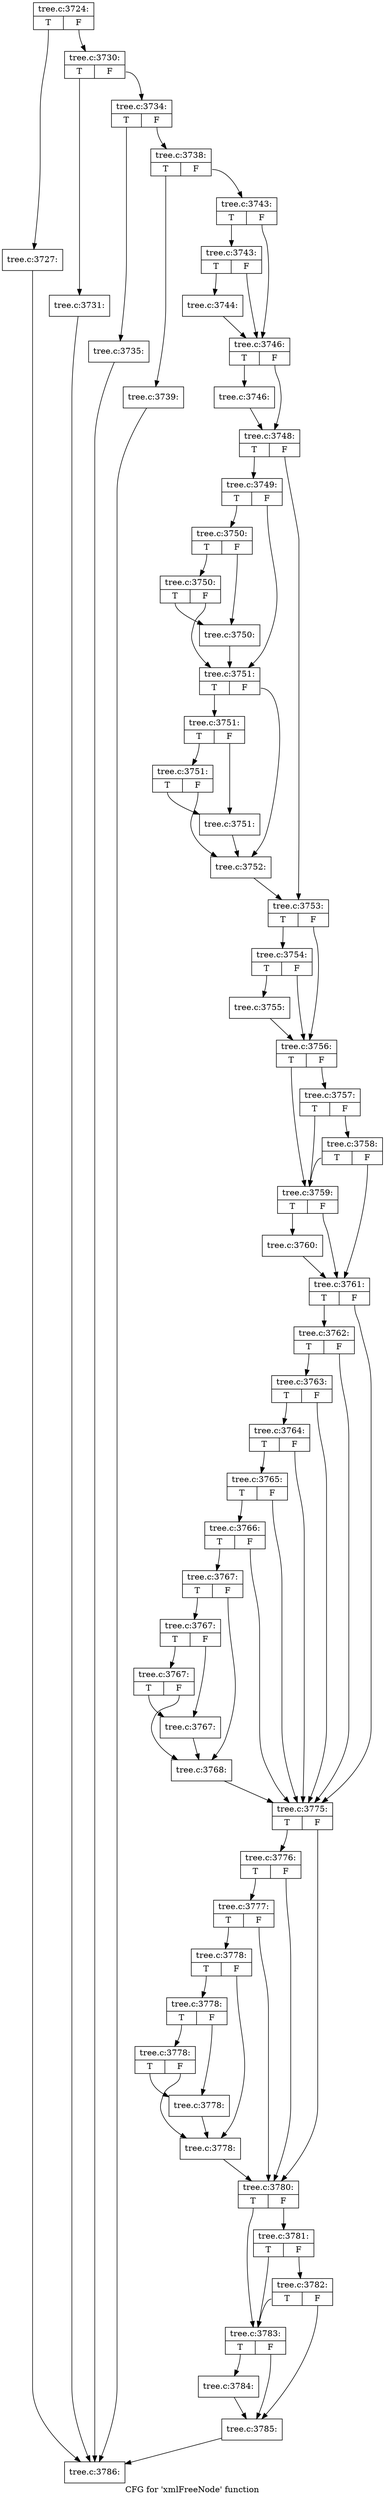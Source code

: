 digraph "CFG for 'xmlFreeNode' function" {
	label="CFG for 'xmlFreeNode' function";

	Node0x4451630 [shape=record,label="{tree.c:3724:|{<s0>T|<s1>F}}"];
	Node0x4451630:s0 -> Node0x4451a00;
	Node0x4451630:s1 -> Node0x4451a50;
	Node0x4451a00 [shape=record,label="{tree.c:3727:}"];
	Node0x4451a00 -> Node0x4451ba0;
	Node0x4451a50 [shape=record,label="{tree.c:3730:|{<s0>T|<s1>F}}"];
	Node0x4451a50:s0 -> Node0x4461380;
	Node0x4451a50:s1 -> Node0x44613d0;
	Node0x4461380 [shape=record,label="{tree.c:3731:}"];
	Node0x4461380 -> Node0x4451ba0;
	Node0x44613d0 [shape=record,label="{tree.c:3734:|{<s0>T|<s1>F}}"];
	Node0x44613d0:s0 -> Node0x4461be0;
	Node0x44613d0:s1 -> Node0x4461c30;
	Node0x4461be0 [shape=record,label="{tree.c:3735:}"];
	Node0x4461be0 -> Node0x4451ba0;
	Node0x4461c30 [shape=record,label="{tree.c:3738:|{<s0>T|<s1>F}}"];
	Node0x4461c30:s0 -> Node0x44623c0;
	Node0x4461c30:s1 -> Node0x4462410;
	Node0x44623c0 [shape=record,label="{tree.c:3739:}"];
	Node0x44623c0 -> Node0x4451ba0;
	Node0x4462410 [shape=record,label="{tree.c:3743:|{<s0>T|<s1>F}}"];
	Node0x4462410:s0 -> Node0x4462c40;
	Node0x4462410:s1 -> Node0x4462bf0;
	Node0x4462c40 [shape=record,label="{tree.c:3743:|{<s0>T|<s1>F}}"];
	Node0x4462c40:s0 -> Node0x4462ba0;
	Node0x4462c40:s1 -> Node0x4462bf0;
	Node0x4462ba0 [shape=record,label="{tree.c:3744:}"];
	Node0x4462ba0 -> Node0x4462bf0;
	Node0x4462bf0 [shape=record,label="{tree.c:3746:|{<s0>T|<s1>F}}"];
	Node0x4462bf0:s0 -> Node0x44633d0;
	Node0x4462bf0:s1 -> Node0x4463420;
	Node0x44633d0 [shape=record,label="{tree.c:3746:}"];
	Node0x44633d0 -> Node0x4463420;
	Node0x4463420 [shape=record,label="{tree.c:3748:|{<s0>T|<s1>F}}"];
	Node0x4463420:s0 -> Node0x4463ca0;
	Node0x4463420:s1 -> Node0x4463cf0;
	Node0x4463ca0 [shape=record,label="{tree.c:3749:|{<s0>T|<s1>F}}"];
	Node0x4463ca0:s0 -> Node0x4464660;
	Node0x4463ca0:s1 -> Node0x4464610;
	Node0x4464660 [shape=record,label="{tree.c:3750:|{<s0>T|<s1>F}}"];
	Node0x4464660:s0 -> Node0x4464950;
	Node0x4464660:s1 -> Node0x44645c0;
	Node0x4464950 [shape=record,label="{tree.c:3750:|{<s0>T|<s1>F}}"];
	Node0x4464950:s0 -> Node0x44645c0;
	Node0x4464950:s1 -> Node0x4464610;
	Node0x44645c0 [shape=record,label="{tree.c:3750:}"];
	Node0x44645c0 -> Node0x4464610;
	Node0x4464610 [shape=record,label="{tree.c:3751:|{<s0>T|<s1>F}}"];
	Node0x4464610:s0 -> Node0x44652c0;
	Node0x4464610:s1 -> Node0x4465270;
	Node0x44652c0 [shape=record,label="{tree.c:3751:|{<s0>T|<s1>F}}"];
	Node0x44652c0:s0 -> Node0x4465530;
	Node0x44652c0:s1 -> Node0x4465220;
	Node0x4465530 [shape=record,label="{tree.c:3751:|{<s0>T|<s1>F}}"];
	Node0x4465530:s0 -> Node0x4465220;
	Node0x4465530:s1 -> Node0x4465270;
	Node0x4465220 [shape=record,label="{tree.c:3751:}"];
	Node0x4465220 -> Node0x4465270;
	Node0x4465270 [shape=record,label="{tree.c:3752:}"];
	Node0x4465270 -> Node0x4463cf0;
	Node0x4463cf0 [shape=record,label="{tree.c:3753:|{<s0>T|<s1>F}}"];
	Node0x4463cf0:s0 -> Node0x4465fc0;
	Node0x4463cf0:s1 -> Node0x4465f70;
	Node0x4465fc0 [shape=record,label="{tree.c:3754:|{<s0>T|<s1>F}}"];
	Node0x4465fc0:s0 -> Node0x4465f20;
	Node0x4465fc0:s1 -> Node0x4465f70;
	Node0x4465f20 [shape=record,label="{tree.c:3755:}"];
	Node0x4465f20 -> Node0x4465f70;
	Node0x4465f70 [shape=record,label="{tree.c:3756:|{<s0>T|<s1>F}}"];
	Node0x4465f70:s0 -> Node0x4466aa0;
	Node0x4465f70:s1 -> Node0x4466ba0;
	Node0x4466ba0 [shape=record,label="{tree.c:3757:|{<s0>T|<s1>F}}"];
	Node0x4466ba0:s0 -> Node0x4466aa0;
	Node0x4466ba0:s1 -> Node0x4466b20;
	Node0x4466b20 [shape=record,label="{tree.c:3758:|{<s0>T|<s1>F}}"];
	Node0x4466b20:s0 -> Node0x4466aa0;
	Node0x4466b20:s1 -> Node0x4466a50;
	Node0x4466aa0 [shape=record,label="{tree.c:3759:|{<s0>T|<s1>F}}"];
	Node0x4466aa0:s0 -> Node0x4466a00;
	Node0x4466aa0:s1 -> Node0x4466a50;
	Node0x4466a00 [shape=record,label="{tree.c:3760:}"];
	Node0x4466a00 -> Node0x4466a50;
	Node0x4466a50 [shape=record,label="{tree.c:3761:|{<s0>T|<s1>F}}"];
	Node0x4466a50:s0 -> Node0x4467f60;
	Node0x4466a50:s1 -> Node0x4467d10;
	Node0x4467f60 [shape=record,label="{tree.c:3762:|{<s0>T|<s1>F}}"];
	Node0x4467f60:s0 -> Node0x4467ee0;
	Node0x4467f60:s1 -> Node0x4467d10;
	Node0x4467ee0 [shape=record,label="{tree.c:3763:|{<s0>T|<s1>F}}"];
	Node0x4467ee0:s0 -> Node0x4467e60;
	Node0x4467ee0:s1 -> Node0x4467d10;
	Node0x4467e60 [shape=record,label="{tree.c:3764:|{<s0>T|<s1>F}}"];
	Node0x4467e60:s0 -> Node0x4467de0;
	Node0x4467e60:s1 -> Node0x4467d10;
	Node0x4467de0 [shape=record,label="{tree.c:3765:|{<s0>T|<s1>F}}"];
	Node0x4467de0:s0 -> Node0x4467d60;
	Node0x4467de0:s1 -> Node0x4467d10;
	Node0x4467d60 [shape=record,label="{tree.c:3766:|{<s0>T|<s1>F}}"];
	Node0x4467d60:s0 -> Node0x4467cc0;
	Node0x4467d60:s1 -> Node0x4467d10;
	Node0x4467cc0 [shape=record,label="{tree.c:3767:|{<s0>T|<s1>F}}"];
	Node0x4467cc0:s0 -> Node0x4469700;
	Node0x4467cc0:s1 -> Node0x44696b0;
	Node0x4469700 [shape=record,label="{tree.c:3767:|{<s0>T|<s1>F}}"];
	Node0x4469700:s0 -> Node0x4469990;
	Node0x4469700:s1 -> Node0x4469660;
	Node0x4469990 [shape=record,label="{tree.c:3767:|{<s0>T|<s1>F}}"];
	Node0x4469990:s0 -> Node0x4469660;
	Node0x4469990:s1 -> Node0x44696b0;
	Node0x4469660 [shape=record,label="{tree.c:3767:}"];
	Node0x4469660 -> Node0x44696b0;
	Node0x44696b0 [shape=record,label="{tree.c:3768:}"];
	Node0x44696b0 -> Node0x4467d10;
	Node0x4467d10 [shape=record,label="{tree.c:3775:|{<s0>T|<s1>F}}"];
	Node0x4467d10:s0 -> Node0x446a4d0;
	Node0x4467d10:s1 -> Node0x446a400;
	Node0x446a4d0 [shape=record,label="{tree.c:3776:|{<s0>T|<s1>F}}"];
	Node0x446a4d0:s0 -> Node0x446a450;
	Node0x446a4d0:s1 -> Node0x446a400;
	Node0x446a450 [shape=record,label="{tree.c:3777:|{<s0>T|<s1>F}}"];
	Node0x446a450:s0 -> Node0x446a3b0;
	Node0x446a450:s1 -> Node0x446a400;
	Node0x446a3b0 [shape=record,label="{tree.c:3778:|{<s0>T|<s1>F}}"];
	Node0x446a3b0:s0 -> Node0x446afd0;
	Node0x446a3b0:s1 -> Node0x446af80;
	Node0x446afd0 [shape=record,label="{tree.c:3778:|{<s0>T|<s1>F}}"];
	Node0x446afd0:s0 -> Node0x446b260;
	Node0x446afd0:s1 -> Node0x446af30;
	Node0x446b260 [shape=record,label="{tree.c:3778:|{<s0>T|<s1>F}}"];
	Node0x446b260:s0 -> Node0x446af30;
	Node0x446b260:s1 -> Node0x446af80;
	Node0x446af30 [shape=record,label="{tree.c:3778:}"];
	Node0x446af30 -> Node0x446af80;
	Node0x446af80 [shape=record,label="{tree.c:3778:}"];
	Node0x446af80 -> Node0x446a400;
	Node0x446a400 [shape=record,label="{tree.c:3780:|{<s0>T|<s1>F}}"];
	Node0x446a400:s0 -> Node0x446bcc0;
	Node0x446a400:s1 -> Node0x446bdc0;
	Node0x446bdc0 [shape=record,label="{tree.c:3781:|{<s0>T|<s1>F}}"];
	Node0x446bdc0:s0 -> Node0x446bcc0;
	Node0x446bdc0:s1 -> Node0x446bd40;
	Node0x446bd40 [shape=record,label="{tree.c:3782:|{<s0>T|<s1>F}}"];
	Node0x446bd40:s0 -> Node0x446bcc0;
	Node0x446bd40:s1 -> Node0x446bc70;
	Node0x446bcc0 [shape=record,label="{tree.c:3783:|{<s0>T|<s1>F}}"];
	Node0x446bcc0:s0 -> Node0x446bc20;
	Node0x446bcc0:s1 -> Node0x446bc70;
	Node0x446bc20 [shape=record,label="{tree.c:3784:}"];
	Node0x446bc20 -> Node0x446bc70;
	Node0x446bc70 [shape=record,label="{tree.c:3785:}"];
	Node0x446bc70 -> Node0x4451ba0;
	Node0x4451ba0 [shape=record,label="{tree.c:3786:}"];
}
